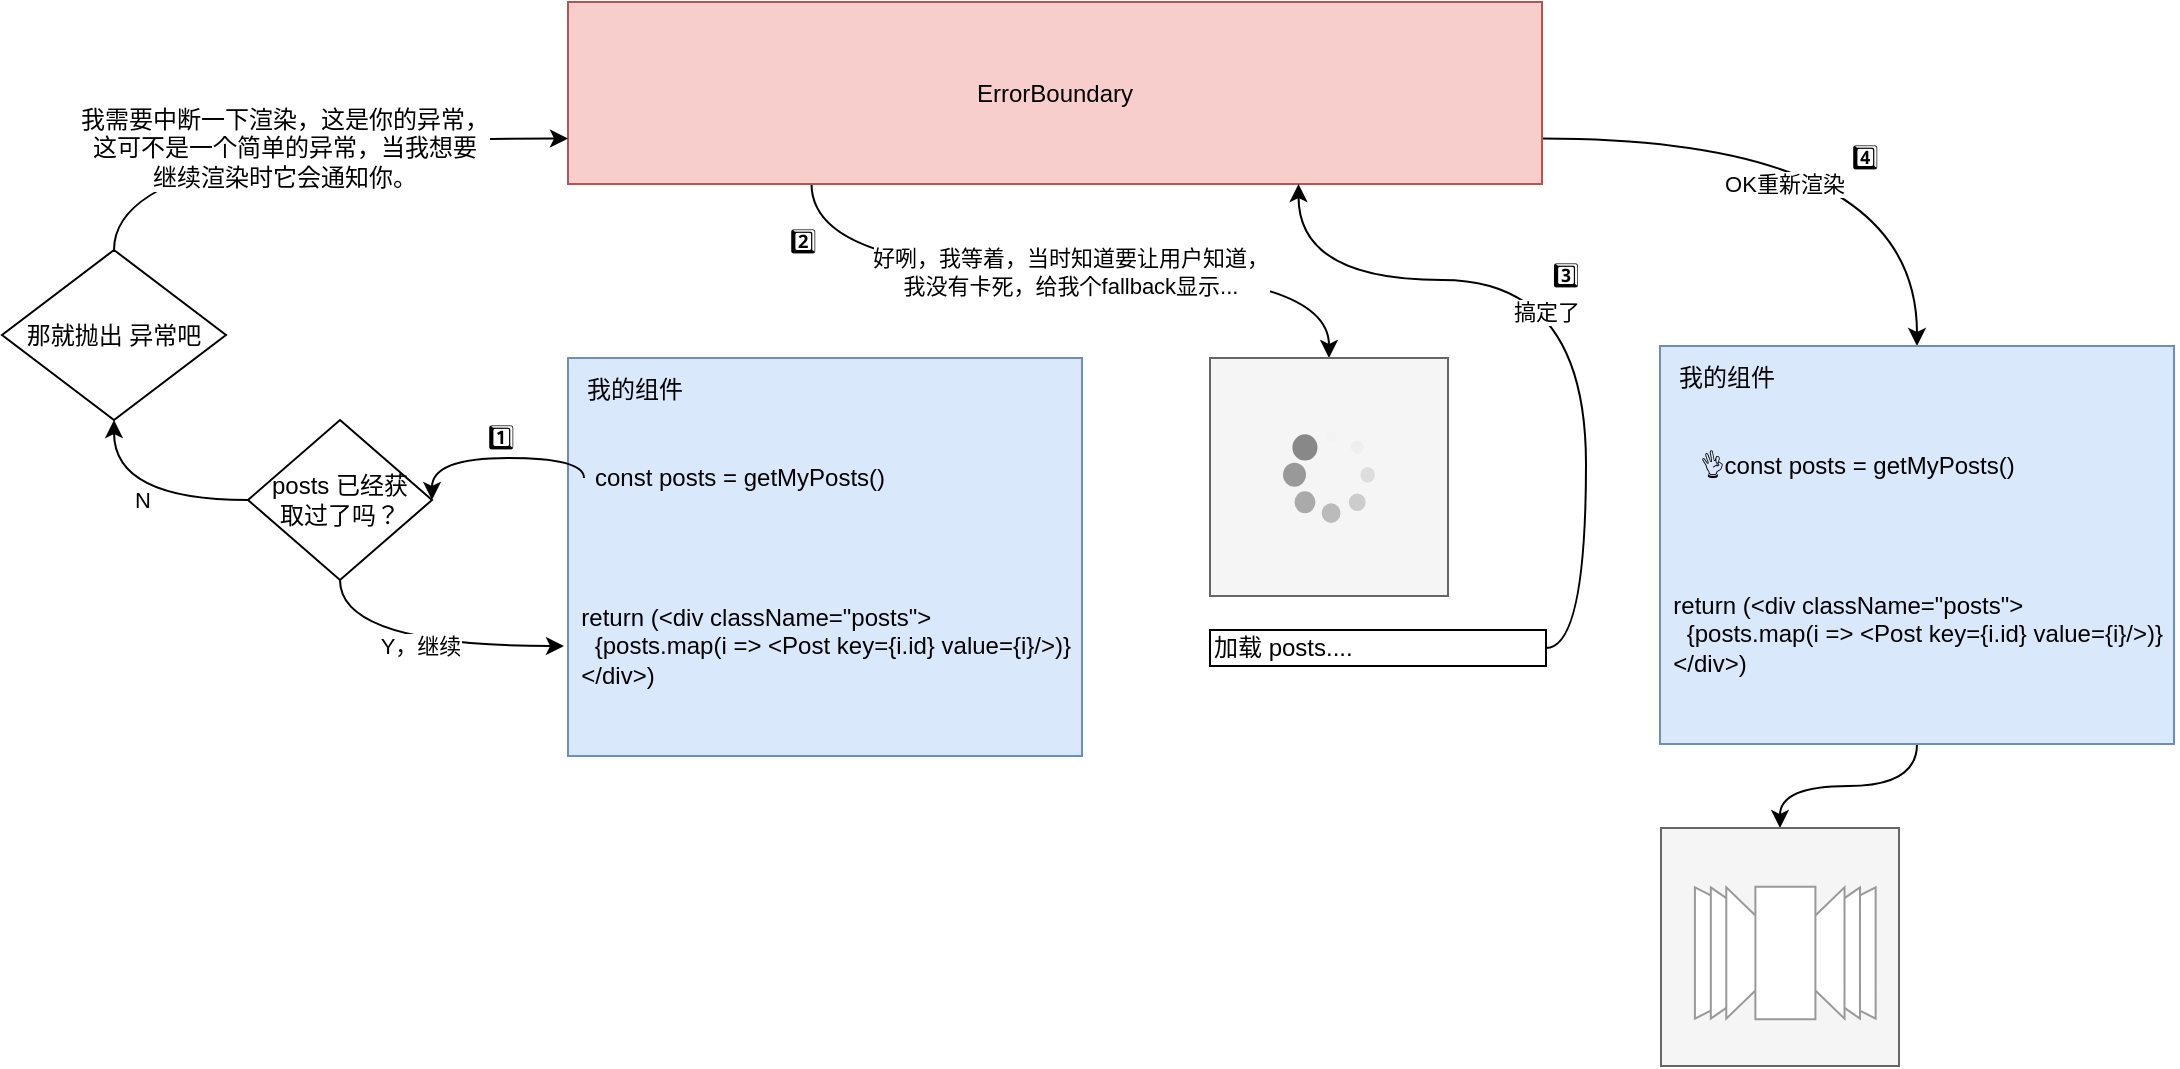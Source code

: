 <mxfile version="11.2.5" type="device" pages="1"><diagram id="PVw05tIURFSPvBVMGnSw" name="suspense"><mxGraphModel dx="1186" dy="582" grid="0" gridSize="10" guides="1" tooltips="1" connect="1" arrows="1" fold="1" page="0" pageScale="1" pageWidth="850" pageHeight="1100" math="0" shadow="0"><root><mxCell id="0"/><mxCell id="1" parent="0"/><mxCell id="e_HdkdbaS4Jh3ILaXgC6-14" value="好咧，我等着，当时知道要让用户知道，&lt;br&gt;我没有卡死，给我个fallback显示..." style="edgeStyle=orthogonalEdgeStyle;curved=1;rounded=0;orthogonalLoop=1;jettySize=auto;html=1;exitX=0.25;exitY=1;exitDx=0;exitDy=0;" edge="1" parent="1" source="e_HdkdbaS4Jh3ILaXgC6-1" target="e_HdkdbaS4Jh3ILaXgC6-13"><mxGeometry relative="1" as="geometry"/></mxCell><mxCell id="e_HdkdbaS4Jh3ILaXgC6-22" value="OK重新渲染" style="edgeStyle=orthogonalEdgeStyle;curved=1;rounded=0;orthogonalLoop=1;jettySize=auto;html=1;exitX=1;exitY=0.75;exitDx=0;exitDy=0;entryX=0.5;entryY=0;entryDx=0;entryDy=0;" edge="1" parent="1" source="e_HdkdbaS4Jh3ILaXgC6-1" target="e_HdkdbaS4Jh3ILaXgC6-18"><mxGeometry x="-0.164" y="-23" relative="1" as="geometry"><mxPoint as="offset"/></mxGeometry></mxCell><mxCell id="e_HdkdbaS4Jh3ILaXgC6-1" value="ErrorBoundary" style="rounded=0;whiteSpace=wrap;html=1;fillColor=#f8cecc;strokeColor=#b85450;" vertex="1" parent="1"><mxGeometry x="140" y="113" width="487" height="91" as="geometry"/></mxCell><mxCell id="e_HdkdbaS4Jh3ILaXgC6-2" value="" style="rounded=0;whiteSpace=wrap;html=1;fillColor=#dae8fc;strokeColor=#6c8ebf;" vertex="1" parent="1"><mxGeometry x="140" y="291" width="257" height="199" as="geometry"/></mxCell><mxCell id="e_HdkdbaS4Jh3ILaXgC6-3" value="我的组件" style="text;html=1;strokeColor=none;fillColor=none;align=center;verticalAlign=middle;whiteSpace=wrap;rounded=0;" vertex="1" parent="1"><mxGeometry x="147" y="297" width="53" height="20" as="geometry"/></mxCell><mxCell id="e_HdkdbaS4Jh3ILaXgC6-5" style="edgeStyle=orthogonalEdgeStyle;rounded=0;orthogonalLoop=1;jettySize=auto;html=1;exitX=0;exitY=0.5;exitDx=0;exitDy=0;entryX=1;entryY=0.5;entryDx=0;entryDy=0;curved=1;" edge="1" parent="1" source="e_HdkdbaS4Jh3ILaXgC6-4" target="e_HdkdbaS4Jh3ILaXgC6-6"><mxGeometry relative="1" as="geometry"><Array as="points"><mxPoint x="148" y="341"/></Array></mxGeometry></mxCell><mxCell id="e_HdkdbaS4Jh3ILaXgC6-4" value="const posts = getMyPosts()" style="text;html=1;strokeColor=none;fillColor=none;align=center;verticalAlign=middle;whiteSpace=wrap;rounded=0;" vertex="1" parent="1"><mxGeometry x="148" y="341" width="156" height="20" as="geometry"/></mxCell><mxCell id="e_HdkdbaS4Jh3ILaXgC6-9" value="N" style="edgeStyle=orthogonalEdgeStyle;curved=1;rounded=0;orthogonalLoop=1;jettySize=auto;html=1;exitX=0;exitY=0.5;exitDx=0;exitDy=0;entryX=0.5;entryY=1;entryDx=0;entryDy=0;" edge="1" parent="1" source="e_HdkdbaS4Jh3ILaXgC6-6" target="e_HdkdbaS4Jh3ILaXgC6-7"><mxGeometry relative="1" as="geometry"/></mxCell><mxCell id="e_HdkdbaS4Jh3ILaXgC6-12" value="Y，继续" style="edgeStyle=orthogonalEdgeStyle;curved=1;rounded=0;orthogonalLoop=1;jettySize=auto;html=1;exitX=0.5;exitY=1;exitDx=0;exitDy=0;entryX=0;entryY=0.5;entryDx=0;entryDy=0;" edge="1" parent="1" source="e_HdkdbaS4Jh3ILaXgC6-6" target="e_HdkdbaS4Jh3ILaXgC6-11"><mxGeometry relative="1" as="geometry"/></mxCell><mxCell id="e_HdkdbaS4Jh3ILaXgC6-6" value="posts 已经获&lt;br&gt;取过了吗？" style="rhombus;whiteSpace=wrap;html=1;" vertex="1" parent="1"><mxGeometry x="-20" y="322" width="92" height="80" as="geometry"/></mxCell><mxCell id="e_HdkdbaS4Jh3ILaXgC6-8" style="edgeStyle=orthogonalEdgeStyle;curved=1;rounded=0;orthogonalLoop=1;jettySize=auto;html=1;exitX=0.5;exitY=0;exitDx=0;exitDy=0;entryX=0;entryY=0.75;entryDx=0;entryDy=0;" edge="1" parent="1" source="e_HdkdbaS4Jh3ILaXgC6-7" target="e_HdkdbaS4Jh3ILaXgC6-1"><mxGeometry relative="1" as="geometry"/></mxCell><mxCell id="e_HdkdbaS4Jh3ILaXgC6-10" value="我需要中断一下渲染，这是你的异常，&lt;br&gt;这可不是一个简单的异常，当我想要&lt;br&gt;继续渲染时它会通知你。" style="text;html=1;resizable=0;points=[];align=center;verticalAlign=middle;labelBackgroundColor=#ffffff;" vertex="1" connectable="0" parent="e_HdkdbaS4Jh3ILaXgC6-8"><mxGeometry x="0.202" y="-4" relative="1" as="geometry"><mxPoint x="-30" as="offset"/></mxGeometry></mxCell><mxCell id="e_HdkdbaS4Jh3ILaXgC6-7" value="那就抛出 异常吧" style="rhombus;whiteSpace=wrap;html=1;" vertex="1" parent="1"><mxGeometry x="-143" y="237" width="112" height="85" as="geometry"/></mxCell><mxCell id="e_HdkdbaS4Jh3ILaXgC6-11" value="&lt;div&gt;&amp;nbsp; return (&amp;lt;div className=&quot;posts&quot;&amp;gt;&lt;/div&gt;&lt;div&gt;&amp;nbsp; &amp;nbsp; {posts.map(i =&amp;gt; &amp;lt;Post key={i.id} value={i}/&amp;gt;)}&lt;/div&gt;&lt;div&gt;&amp;nbsp; &amp;lt;/div&amp;gt;)&lt;/div&gt;" style="text;html=1;strokeColor=none;fillColor=none;align=left;verticalAlign=middle;whiteSpace=wrap;rounded=0;" vertex="1" parent="1"><mxGeometry x="138" y="425" width="261" height="20" as="geometry"/></mxCell><mxCell id="e_HdkdbaS4Jh3ILaXgC6-13" value="" style="whiteSpace=wrap;html=1;aspect=fixed;align=left;fillColor=#f5f5f5;strokeColor=#666666;fontColor=#333333;" vertex="1" parent="1"><mxGeometry x="461" y="291" width="119" height="119" as="geometry"/></mxCell><mxCell id="e_HdkdbaS4Jh3ILaXgC6-16" value="搞定了" style="edgeStyle=orthogonalEdgeStyle;curved=1;rounded=0;orthogonalLoop=1;jettySize=auto;html=1;exitX=1;exitY=0.5;exitDx=0;exitDy=0;entryX=0.75;entryY=1;entryDx=0;entryDy=0;" edge="1" parent="1" source="e_HdkdbaS4Jh3ILaXgC6-15" target="e_HdkdbaS4Jh3ILaXgC6-1"><mxGeometry x="0.131" y="16" relative="1" as="geometry"><Array as="points"><mxPoint x="649" y="436"/><mxPoint x="649" y="252"/><mxPoint x="505" y="252"/></Array><mxPoint as="offset"/></mxGeometry></mxCell><mxCell id="e_HdkdbaS4Jh3ILaXgC6-15" value="加载 posts...." style="rounded=0;whiteSpace=wrap;html=1;align=left;" vertex="1" parent="1"><mxGeometry x="461" y="427" width="168" height="18" as="geometry"/></mxCell><mxCell id="e_HdkdbaS4Jh3ILaXgC6-24" style="edgeStyle=orthogonalEdgeStyle;curved=1;rounded=0;orthogonalLoop=1;jettySize=auto;html=1;exitX=0.5;exitY=1;exitDx=0;exitDy=0;" edge="1" parent="1" source="e_HdkdbaS4Jh3ILaXgC6-18" target="e_HdkdbaS4Jh3ILaXgC6-23"><mxGeometry relative="1" as="geometry"/></mxCell><mxCell id="e_HdkdbaS4Jh3ILaXgC6-18" value="" style="rounded=0;whiteSpace=wrap;html=1;fillColor=#dae8fc;strokeColor=#6c8ebf;" vertex="1" parent="1"><mxGeometry x="686" y="285" width="257" height="199" as="geometry"/></mxCell><mxCell id="e_HdkdbaS4Jh3ILaXgC6-19" value="我的组件" style="text;html=1;strokeColor=none;fillColor=none;align=center;verticalAlign=middle;whiteSpace=wrap;rounded=0;" vertex="1" parent="1"><mxGeometry x="693" y="291" width="53" height="20" as="geometry"/></mxCell><mxCell id="e_HdkdbaS4Jh3ILaXgC6-20" value="👌const posts = getMyPosts()&amp;nbsp;" style="text;html=1;strokeColor=none;fillColor=none;align=center;verticalAlign=middle;whiteSpace=wrap;rounded=0;" vertex="1" parent="1"><mxGeometry x="694" y="335" width="185" height="20" as="geometry"/></mxCell><mxCell id="e_HdkdbaS4Jh3ILaXgC6-21" value="&lt;div&gt;&amp;nbsp; return (&amp;lt;div className=&quot;posts&quot;&amp;gt;&lt;/div&gt;&lt;div&gt;&amp;nbsp; &amp;nbsp; {posts.map(i =&amp;gt; &amp;lt;Post key={i.id} value={i}/&amp;gt;)}&lt;/div&gt;&lt;div&gt;&amp;nbsp; &amp;lt;/div&amp;gt;)&lt;/div&gt;" style="text;html=1;strokeColor=none;fillColor=none;align=left;verticalAlign=middle;whiteSpace=wrap;rounded=0;" vertex="1" parent="1"><mxGeometry x="684" y="419" width="261" height="20" as="geometry"/></mxCell><mxCell id="e_HdkdbaS4Jh3ILaXgC6-23" value="" style="whiteSpace=wrap;html=1;aspect=fixed;align=left;fillColor=#f5f5f5;strokeColor=#666666;fontColor=#333333;" vertex="1" parent="1"><mxGeometry x="686.5" y="526" width="119" height="119" as="geometry"/></mxCell><mxCell id="e_HdkdbaS4Jh3ILaXgC6-25" value="" style="verticalLabelPosition=bottom;shadow=0;dashed=0;align=center;html=1;verticalAlign=top;strokeWidth=1;shape=mxgraph.mockup.misc.loading_circle_1;pointerEvents=1" vertex="1" parent="1"><mxGeometry x="497.5" y="327.5" width="46" height="46" as="geometry"/></mxCell><mxCell id="e_HdkdbaS4Jh3ILaXgC6-47" value="" style="verticalLabelPosition=bottom;shadow=0;dashed=0;align=center;html=1;verticalAlign=top;strokeWidth=1;shape=mxgraph.mockup.navigation.coverFlow;strokeColor=#999999;fillColor=#ffffff;" vertex="1" parent="1"><mxGeometry x="703" y="555" width="91" height="67" as="geometry"/></mxCell><mxCell id="e_HdkdbaS4Jh3ILaXgC6-50" value="&lt;span&gt;1️⃣&lt;/span&gt;" style="text;html=1;resizable=0;points=[];autosize=1;align=left;verticalAlign=top;spacingTop=-4;" vertex="1" parent="1"><mxGeometry x="98" y="320.5" width="26" height="14" as="geometry"/></mxCell><mxCell id="e_HdkdbaS4Jh3ILaXgC6-53" value="&lt;span&gt;2️⃣&lt;/span&gt;&lt;span class=&quot;Apple-converted-space&quot;&gt;&amp;nbsp;&lt;/span&gt;" style="text;html=1;resizable=0;points=[];autosize=1;align=left;verticalAlign=top;spacingTop=-4;" vertex="1" parent="1"><mxGeometry x="249" y="223" width="29" height="14" as="geometry"/></mxCell><mxCell id="e_HdkdbaS4Jh3ILaXgC6-54" value="&amp;nbsp;3️⃣" style="text;html=1;resizable=0;points=[];autosize=1;align=left;verticalAlign=top;spacingTop=-4;" vertex="1" parent="1"><mxGeometry x="627" y="240" width="29" height="14" as="geometry"/></mxCell><mxCell id="e_HdkdbaS4Jh3ILaXgC6-55" value="4️⃣" style="text;html=1;resizable=0;points=[];autosize=1;align=left;verticalAlign=top;spacingTop=-4;" vertex="1" parent="1"><mxGeometry x="779.5" y="181" width="26" height="14" as="geometry"/></mxCell></root></mxGraphModel></diagram></mxfile>